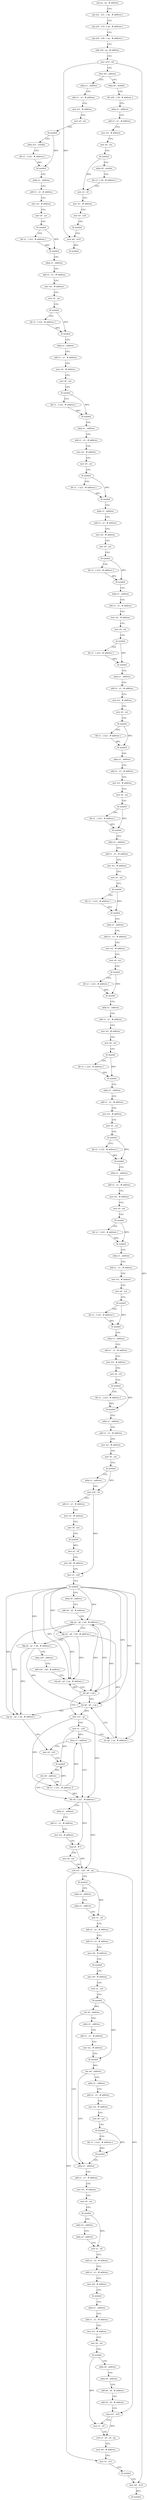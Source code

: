 digraph "func" {
"4199596" [label = "sub sp , sp , # address" ]
"4199600" [label = "stp x22 , x21 , [ sp , # address ]" ]
"4199604" [label = "stp x20 , x19 , [ sp , # address ]" ]
"4199608" [label = "stp x29 , x30 , [ sp , # address ]" ]
"4199612" [label = "add x29 , sp , # address" ]
"4199616" [label = "mov w19 , w0" ]
"4199620" [label = "cbnz w0 , address" ]
"4200452" [label = "adrp x8 , symbol" ]
"4199624" [label = "adrp x1 , address" ]
"4200456" [label = "ldr x20 , [ x8 , # address ]" ]
"4200460" [label = "adrp x1 , address" ]
"4200464" [label = "add x1 , x1 , # address" ]
"4200468" [label = "mov w2 , # address" ]
"4200472" [label = "mov x0 , xzr" ]
"4200476" [label = "bl symbol" ]
"4200480" [label = "adrp x8 , symbol" ]
"4200484" [label = "ldr x3 , [ x8 , # address ]" ]
"4200488" [label = "mov x2 , x0" ]
"4200492" [label = "mov w1 , # address" ]
"4200496" [label = "mov x0 , x20" ]
"4200500" [label = "bl symbol" ]
"4200504" [label = "mov w0 , w19" ]
"4200508" [label = "bl symbol" ]
"4199628" [label = "add x1 , x1 , # address" ]
"4199632" [label = "mov w2 , # address" ]
"4199636" [label = "mov x0 , xzr" ]
"4199640" [label = "bl symbol" ]
"4199644" [label = "adrp x22 , symbol" ]
"4199648" [label = "ldr x1 , [ x22 , # address ]" ]
"4199652" [label = "bl symbol" ]
"4199656" [label = "adrp x1 , address" ]
"4199660" [label = "add x1 , x1 , # address" ]
"4199664" [label = "mov w2 , # address" ]
"4199668" [label = "mov x0 , xzr" ]
"4199672" [label = "bl symbol" ]
"4199676" [label = "ldr x1 , [ x22 , # address ]" ]
"4199680" [label = "bl symbol" ]
"4199684" [label = "adrp x1 , address" ]
"4199688" [label = "add x1 , x1 , # address" ]
"4199692" [label = "mov w2 , # address" ]
"4199696" [label = "mov x0 , xzr" ]
"4199700" [label = "bl symbol" ]
"4199704" [label = "ldr x1 , [ x22 , # address ]" ]
"4199708" [label = "bl symbol" ]
"4199712" [label = "adrp x1 , address" ]
"4199716" [label = "add x1 , x1 , # address" ]
"4199720" [label = "mov w2 , # address" ]
"4199724" [label = "mov x0 , xzr" ]
"4199728" [label = "bl symbol" ]
"4199732" [label = "ldr x1 , [ x22 , # address ]" ]
"4199736" [label = "bl symbol" ]
"4199740" [label = "adrp x1 , address" ]
"4199744" [label = "add x1 , x1 , # address" ]
"4199748" [label = "mov w2 , # address" ]
"4199752" [label = "mov x0 , xzr" ]
"4199756" [label = "bl symbol" ]
"4199760" [label = "ldr x1 , [ x22 , # address ]" ]
"4199764" [label = "bl symbol" ]
"4199768" [label = "adrp x1 , address" ]
"4199772" [label = "add x1 , x1 , # address" ]
"4199776" [label = "mov w2 , # address" ]
"4199780" [label = "mov x0 , xzr" ]
"4199784" [label = "bl symbol" ]
"4199788" [label = "ldr x1 , [ x22 , # address ]" ]
"4199792" [label = "bl symbol" ]
"4199796" [label = "adrp x1 , address" ]
"4199800" [label = "add x1 , x1 , # address" ]
"4199804" [label = "mov w2 , # address" ]
"4199808" [label = "mov x0 , xzr" ]
"4199812" [label = "bl symbol" ]
"4199816" [label = "ldr x1 , [ x22 , # address ]" ]
"4199820" [label = "bl symbol" ]
"4199824" [label = "adrp x1 , address" ]
"4199828" [label = "add x1 , x1 , # address" ]
"4199832" [label = "mov w2 , # address" ]
"4199836" [label = "mov x0 , xzr" ]
"4199840" [label = "bl symbol" ]
"4199844" [label = "ldr x1 , [ x22 , # address ]" ]
"4199848" [label = "bl symbol" ]
"4199852" [label = "adrp x1 , address" ]
"4199856" [label = "add x1 , x1 , # address" ]
"4199860" [label = "mov w2 , # address" ]
"4199864" [label = "mov x0 , xzr" ]
"4199868" [label = "bl symbol" ]
"4199872" [label = "ldr x1 , [ x22 , # address ]" ]
"4199876" [label = "bl symbol" ]
"4199880" [label = "adrp x1 , address" ]
"4199884" [label = "add x1 , x1 , # address" ]
"4199888" [label = "mov w2 , # address" ]
"4199892" [label = "mov x0 , xzr" ]
"4199896" [label = "bl symbol" ]
"4199900" [label = "ldr x1 , [ x22 , # address ]" ]
"4199904" [label = "bl symbol" ]
"4199908" [label = "adrp x1 , address" ]
"4199912" [label = "add x1 , x1 , # address" ]
"4199916" [label = "mov w2 , # address" ]
"4199920" [label = "mov x0 , xzr" ]
"4199924" [label = "bl symbol" ]
"4199928" [label = "ldr x1 , [ x22 , # address ]" ]
"4199932" [label = "bl symbol" ]
"4199936" [label = "adrp x1 , address" ]
"4199940" [label = "add x1 , x1 , # address" ]
"4199944" [label = "mov w2 , # address" ]
"4199948" [label = "mov x0 , xzr" ]
"4199952" [label = "bl symbol" ]
"4199956" [label = "ldr x1 , [ x22 , # address ]" ]
"4199960" [label = "bl symbol" ]
"4199964" [label = "adrp x1 , address" ]
"4199968" [label = "add x1 , x1 , # address" ]
"4199972" [label = "mov w2 , # address" ]
"4199976" [label = "mov x0 , xzr" ]
"4199980" [label = "bl symbol" ]
"4199984" [label = "ldr x1 , [ x22 , # address ]" ]
"4199988" [label = "bl symbol" ]
"4199992" [label = "adrp x1 , address" ]
"4199996" [label = "add x1 , x1 , # address" ]
"4200000" [label = "mov w2 , # address" ]
"4200004" [label = "mov x0 , xzr" ]
"4200008" [label = "bl symbol" ]
"4200012" [label = "ldr x1 , [ x22 , # address ]" ]
"4200016" [label = "bl symbol" ]
"4200020" [label = "adrp x1 , address" ]
"4200024" [label = "add x1 , x1 , # address" ]
"4200028" [label = "mov w2 , # address" ]
"4200032" [label = "mov x0 , xzr" ]
"4200036" [label = "bl symbol" ]
"4200040" [label = "ldr x1 , [ x22 , # address ]" ]
"4200044" [label = "bl symbol" ]
"4200048" [label = "adrp x1 , address" ]
"4200052" [label = "add x1 , x1 , # address" ]
"4200056" [label = "mov w2 , # address" ]
"4200060" [label = "mov x0 , xzr" ]
"4200064" [label = "bl symbol" ]
"4200068" [label = "ldr x1 , [ x22 , # address ]" ]
"4200072" [label = "bl symbol" ]
"4200076" [label = "adrp x1 , address" ]
"4200080" [label = "add x1 , x1 , # address" ]
"4200084" [label = "mov w2 , # address" ]
"4200088" [label = "mov x0 , xzr" ]
"4200092" [label = "bl symbol" ]
"4200096" [label = "adrp x1 , address" ]
"4200100" [label = "mov x20 , x0" ]
"4200104" [label = "add x1 , x1 , # address" ]
"4200108" [label = "mov w2 , # address" ]
"4200112" [label = "mov x0 , xzr" ]
"4200116" [label = "bl symbol" ]
"4200120" [label = "mov x2 , x0" ]
"4200124" [label = "mov w0 , # address" ]
"4200128" [label = "mov x1 , x20" ]
"4200132" [label = "bl symbol" ]
"4200136" [label = "adrp x8 , address" ]
"4200140" [label = "add x8 , x8 , # address" ]
"4200144" [label = "ldp q2 , q0 , [ x8 , # address ]" ]
"4200148" [label = "ldp q3 , q4 , [ x8 , # address ]" ]
"4200152" [label = "ldp q5 , q1 , [ x8 , # address ]" ]
"4200156" [label = "adrp x20 , address" ]
"4200160" [label = "add x20 , x20 , # address" ]
"4200164" [label = "stp q0 , q3 , [ sp , # address ]" ]
"4200168" [label = "ldr q0 , [ x8 ]" ]
"4200172" [label = "mov x21 , sp" ]
"4200176" [label = "mov x1 , x20" ]
"4200180" [label = "str q4 , [ sp , # address ]" ]
"4200184" [label = "stp q0 , q5 , [ sp ]" ]
"4200188" [label = "stp q1 , q2 , [ sp , # address ]" ]
"4200192" [label = "mov x0 , x20" ]
"4200212" [label = "ldr x8 , [ x21 , # address ]" ]
"4200216" [label = "adrp x1 , address" ]
"4200220" [label = "add x1 , x1 , # address" ]
"4200224" [label = "mov w2 , # address" ]
"4200228" [label = "cmp x8 , # 0" ]
"4200232" [label = "mov x0 , xzr" ]
"4200236" [label = "csel x21 , x20 , x8 , eq" ]
"4200240" [label = "bl symbol" ]
"4200244" [label = "adrp x2 , address" ]
"4200248" [label = "adrp x3 , address" ]
"4200252" [label = "mov x1 , x0" ]
"4200256" [label = "add x2 , x2 , # address" ]
"4200260" [label = "add x3 , x3 , # address" ]
"4200264" [label = "mov w0 , # address" ]
"4200268" [label = "bl symbol" ]
"4200272" [label = "mov w0 , # address" ]
"4200276" [label = "mov x1 , xzr" ]
"4200280" [label = "bl symbol" ]
"4200284" [label = "cbz x0 , address" ]
"4200336" [label = "adrp x1 , address" ]
"4200288" [label = "adrp x1 , address" ]
"4200204" [label = "ldr x1 , [ x21 , # address ]!" ]
"4200208" [label = "cbnz x1 , address" ]
"4200340" [label = "add x1 , x1 , # address" ]
"4200344" [label = "mov w2 , # address" ]
"4200348" [label = "mov x0 , xzr" ]
"4200352" [label = "bl symbol" ]
"4200356" [label = "adrp x2 , address" ]
"4200360" [label = "adrp x3 , address" ]
"4200364" [label = "mov x1 , x0" ]
"4200368" [label = "add x2 , x2 , # address" ]
"4200372" [label = "add x3 , x3 , # address" ]
"4200376" [label = "mov w0 , # address" ]
"4200380" [label = "bl symbol" ]
"4200384" [label = "adrp x1 , address" ]
"4200388" [label = "add x1 , x1 , # address" ]
"4200392" [label = "mov w2 , # address" ]
"4200396" [label = "mov x0 , xzr" ]
"4200400" [label = "bl symbol" ]
"4200404" [label = "adrp x8 , address" ]
"4200408" [label = "adrp x9 , address" ]
"4200412" [label = "add x8 , x8 , # address" ]
"4200416" [label = "add x9 , x9 , # address" ]
"4200420" [label = "cmp x21 , x20" ]
"4200424" [label = "mov x1 , x0" ]
"4200428" [label = "csel x3 , x9 , x8 , eq" ]
"4200432" [label = "mov w0 , # address" ]
"4200436" [label = "mov x2 , x21" ]
"4200440" [label = "bl symbol" ]
"4200444" [label = "mov w0 , w19" ]
"4200448" [label = "bl symbol" ]
"4200292" [label = "add x1 , x1 , # address" ]
"4200296" [label = "mov w2 , # address" ]
"4200300" [label = "bl symbol" ]
"4200304" [label = "cbz w0 , address" ]
"4200308" [label = "adrp x1 , address" ]
"4200196" [label = "bl symbol" ]
"4200200" [label = "cbz w0 , address" ]
"4200312" [label = "add x1 , x1 , # address" ]
"4200316" [label = "mov w2 , # address" ]
"4200320" [label = "mov x0 , xzr" ]
"4200324" [label = "bl symbol" ]
"4200328" [label = "ldr x1 , [ x22 , # address ]" ]
"4200332" [label = "bl symbol" ]
"4199596" -> "4199600" [ label = "CFG" ]
"4199600" -> "4199604" [ label = "CFG" ]
"4199604" -> "4199608" [ label = "CFG" ]
"4199608" -> "4199612" [ label = "CFG" ]
"4199612" -> "4199616" [ label = "CFG" ]
"4199616" -> "4199620" [ label = "CFG" ]
"4199616" -> "4200504" [ label = "DFG" ]
"4199616" -> "4200444" [ label = "DFG" ]
"4199620" -> "4200452" [ label = "CFG" ]
"4199620" -> "4199624" [ label = "CFG" ]
"4200452" -> "4200456" [ label = "CFG" ]
"4199624" -> "4199628" [ label = "CFG" ]
"4200456" -> "4200460" [ label = "CFG" ]
"4200460" -> "4200464" [ label = "CFG" ]
"4200464" -> "4200468" [ label = "CFG" ]
"4200468" -> "4200472" [ label = "CFG" ]
"4200472" -> "4200476" [ label = "CFG" ]
"4200476" -> "4200480" [ label = "CFG" ]
"4200476" -> "4200488" [ label = "DFG" ]
"4200480" -> "4200484" [ label = "CFG" ]
"4200484" -> "4200488" [ label = "CFG" ]
"4200488" -> "4200492" [ label = "CFG" ]
"4200492" -> "4200496" [ label = "CFG" ]
"4200496" -> "4200500" [ label = "CFG" ]
"4200500" -> "4200504" [ label = "CFG" ]
"4200504" -> "4200508" [ label = "DFG" ]
"4199628" -> "4199632" [ label = "CFG" ]
"4199632" -> "4199636" [ label = "CFG" ]
"4199636" -> "4199640" [ label = "CFG" ]
"4199640" -> "4199644" [ label = "CFG" ]
"4199640" -> "4199652" [ label = "DFG" ]
"4199644" -> "4199648" [ label = "CFG" ]
"4199648" -> "4199652" [ label = "DFG" ]
"4199652" -> "4199656" [ label = "CFG" ]
"4199656" -> "4199660" [ label = "CFG" ]
"4199660" -> "4199664" [ label = "CFG" ]
"4199664" -> "4199668" [ label = "CFG" ]
"4199668" -> "4199672" [ label = "CFG" ]
"4199672" -> "4199676" [ label = "CFG" ]
"4199672" -> "4199680" [ label = "DFG" ]
"4199676" -> "4199680" [ label = "DFG" ]
"4199680" -> "4199684" [ label = "CFG" ]
"4199684" -> "4199688" [ label = "CFG" ]
"4199688" -> "4199692" [ label = "CFG" ]
"4199692" -> "4199696" [ label = "CFG" ]
"4199696" -> "4199700" [ label = "CFG" ]
"4199700" -> "4199704" [ label = "CFG" ]
"4199700" -> "4199708" [ label = "DFG" ]
"4199704" -> "4199708" [ label = "DFG" ]
"4199708" -> "4199712" [ label = "CFG" ]
"4199712" -> "4199716" [ label = "CFG" ]
"4199716" -> "4199720" [ label = "CFG" ]
"4199720" -> "4199724" [ label = "CFG" ]
"4199724" -> "4199728" [ label = "CFG" ]
"4199728" -> "4199732" [ label = "CFG" ]
"4199728" -> "4199736" [ label = "DFG" ]
"4199732" -> "4199736" [ label = "DFG" ]
"4199736" -> "4199740" [ label = "CFG" ]
"4199740" -> "4199744" [ label = "CFG" ]
"4199744" -> "4199748" [ label = "CFG" ]
"4199748" -> "4199752" [ label = "CFG" ]
"4199752" -> "4199756" [ label = "CFG" ]
"4199756" -> "4199760" [ label = "CFG" ]
"4199756" -> "4199764" [ label = "DFG" ]
"4199760" -> "4199764" [ label = "DFG" ]
"4199764" -> "4199768" [ label = "CFG" ]
"4199768" -> "4199772" [ label = "CFG" ]
"4199772" -> "4199776" [ label = "CFG" ]
"4199776" -> "4199780" [ label = "CFG" ]
"4199780" -> "4199784" [ label = "CFG" ]
"4199784" -> "4199788" [ label = "CFG" ]
"4199784" -> "4199792" [ label = "DFG" ]
"4199788" -> "4199792" [ label = "DFG" ]
"4199792" -> "4199796" [ label = "CFG" ]
"4199796" -> "4199800" [ label = "CFG" ]
"4199800" -> "4199804" [ label = "CFG" ]
"4199804" -> "4199808" [ label = "CFG" ]
"4199808" -> "4199812" [ label = "CFG" ]
"4199812" -> "4199816" [ label = "CFG" ]
"4199812" -> "4199820" [ label = "DFG" ]
"4199816" -> "4199820" [ label = "DFG" ]
"4199820" -> "4199824" [ label = "CFG" ]
"4199824" -> "4199828" [ label = "CFG" ]
"4199828" -> "4199832" [ label = "CFG" ]
"4199832" -> "4199836" [ label = "CFG" ]
"4199836" -> "4199840" [ label = "CFG" ]
"4199840" -> "4199844" [ label = "CFG" ]
"4199840" -> "4199848" [ label = "DFG" ]
"4199844" -> "4199848" [ label = "DFG" ]
"4199848" -> "4199852" [ label = "CFG" ]
"4199852" -> "4199856" [ label = "CFG" ]
"4199856" -> "4199860" [ label = "CFG" ]
"4199860" -> "4199864" [ label = "CFG" ]
"4199864" -> "4199868" [ label = "CFG" ]
"4199868" -> "4199872" [ label = "CFG" ]
"4199868" -> "4199876" [ label = "DFG" ]
"4199872" -> "4199876" [ label = "DFG" ]
"4199876" -> "4199880" [ label = "CFG" ]
"4199880" -> "4199884" [ label = "CFG" ]
"4199884" -> "4199888" [ label = "CFG" ]
"4199888" -> "4199892" [ label = "CFG" ]
"4199892" -> "4199896" [ label = "CFG" ]
"4199896" -> "4199900" [ label = "CFG" ]
"4199896" -> "4199904" [ label = "DFG" ]
"4199900" -> "4199904" [ label = "DFG" ]
"4199904" -> "4199908" [ label = "CFG" ]
"4199908" -> "4199912" [ label = "CFG" ]
"4199912" -> "4199916" [ label = "CFG" ]
"4199916" -> "4199920" [ label = "CFG" ]
"4199920" -> "4199924" [ label = "CFG" ]
"4199924" -> "4199928" [ label = "CFG" ]
"4199924" -> "4199932" [ label = "DFG" ]
"4199928" -> "4199932" [ label = "DFG" ]
"4199932" -> "4199936" [ label = "CFG" ]
"4199936" -> "4199940" [ label = "CFG" ]
"4199940" -> "4199944" [ label = "CFG" ]
"4199944" -> "4199948" [ label = "CFG" ]
"4199948" -> "4199952" [ label = "CFG" ]
"4199952" -> "4199956" [ label = "CFG" ]
"4199952" -> "4199960" [ label = "DFG" ]
"4199956" -> "4199960" [ label = "DFG" ]
"4199960" -> "4199964" [ label = "CFG" ]
"4199964" -> "4199968" [ label = "CFG" ]
"4199968" -> "4199972" [ label = "CFG" ]
"4199972" -> "4199976" [ label = "CFG" ]
"4199976" -> "4199980" [ label = "CFG" ]
"4199980" -> "4199984" [ label = "CFG" ]
"4199980" -> "4199988" [ label = "DFG" ]
"4199984" -> "4199988" [ label = "DFG" ]
"4199988" -> "4199992" [ label = "CFG" ]
"4199992" -> "4199996" [ label = "CFG" ]
"4199996" -> "4200000" [ label = "CFG" ]
"4200000" -> "4200004" [ label = "CFG" ]
"4200004" -> "4200008" [ label = "CFG" ]
"4200008" -> "4200012" [ label = "CFG" ]
"4200008" -> "4200016" [ label = "DFG" ]
"4200012" -> "4200016" [ label = "DFG" ]
"4200016" -> "4200020" [ label = "CFG" ]
"4200020" -> "4200024" [ label = "CFG" ]
"4200024" -> "4200028" [ label = "CFG" ]
"4200028" -> "4200032" [ label = "CFG" ]
"4200032" -> "4200036" [ label = "CFG" ]
"4200036" -> "4200040" [ label = "CFG" ]
"4200036" -> "4200044" [ label = "DFG" ]
"4200040" -> "4200044" [ label = "DFG" ]
"4200044" -> "4200048" [ label = "CFG" ]
"4200048" -> "4200052" [ label = "CFG" ]
"4200052" -> "4200056" [ label = "CFG" ]
"4200056" -> "4200060" [ label = "CFG" ]
"4200060" -> "4200064" [ label = "CFG" ]
"4200064" -> "4200068" [ label = "CFG" ]
"4200064" -> "4200072" [ label = "DFG" ]
"4200068" -> "4200072" [ label = "DFG" ]
"4200072" -> "4200076" [ label = "CFG" ]
"4200076" -> "4200080" [ label = "CFG" ]
"4200080" -> "4200084" [ label = "CFG" ]
"4200084" -> "4200088" [ label = "CFG" ]
"4200088" -> "4200092" [ label = "CFG" ]
"4200092" -> "4200096" [ label = "CFG" ]
"4200092" -> "4200100" [ label = "DFG" ]
"4200096" -> "4200100" [ label = "CFG" ]
"4200100" -> "4200104" [ label = "CFG" ]
"4200100" -> "4200128" [ label = "DFG" ]
"4200104" -> "4200108" [ label = "CFG" ]
"4200108" -> "4200112" [ label = "CFG" ]
"4200112" -> "4200116" [ label = "CFG" ]
"4200116" -> "4200120" [ label = "DFG" ]
"4200120" -> "4200124" [ label = "CFG" ]
"4200124" -> "4200128" [ label = "CFG" ]
"4200128" -> "4200132" [ label = "CFG" ]
"4200132" -> "4200136" [ label = "CFG" ]
"4200132" -> "4200144" [ label = "DFG" ]
"4200132" -> "4200164" [ label = "DFG" ]
"4200132" -> "4200168" [ label = "DFG" ]
"4200132" -> "4200184" [ label = "DFG" ]
"4200132" -> "4200152" [ label = "DFG" ]
"4200132" -> "4200188" [ label = "DFG" ]
"4200132" -> "4200148" [ label = "DFG" ]
"4200132" -> "4200180" [ label = "DFG" ]
"4200136" -> "4200140" [ label = "CFG" ]
"4200140" -> "4200144" [ label = "CFG" ]
"4200144" -> "4200148" [ label = "CFG" ]
"4200144" -> "4200164" [ label = "DFG" ]
"4200144" -> "4200168" [ label = "DFG" ]
"4200144" -> "4200184" [ label = "DFG" ]
"4200144" -> "4200188" [ label = "DFG" ]
"4200148" -> "4200152" [ label = "CFG" ]
"4200148" -> "4200164" [ label = "DFG" ]
"4200148" -> "4200180" [ label = "DFG" ]
"4200152" -> "4200156" [ label = "CFG" ]
"4200152" -> "4200184" [ label = "DFG" ]
"4200152" -> "4200188" [ label = "DFG" ]
"4200156" -> "4200160" [ label = "CFG" ]
"4200160" -> "4200164" [ label = "CFG" ]
"4200164" -> "4200168" [ label = "CFG" ]
"4200168" -> "4200172" [ label = "CFG" ]
"4200168" -> "4200144" [ label = "DFG" ]
"4200168" -> "4200164" [ label = "DFG" ]
"4200168" -> "4200184" [ label = "DFG" ]
"4200172" -> "4200176" [ label = "CFG" ]
"4200172" -> "4200212" [ label = "DFG" ]
"4200172" -> "4200204" [ label = "DFG" ]
"4200176" -> "4200180" [ label = "CFG" ]
"4200176" -> "4200196" [ label = "DFG" ]
"4200176" -> "4200208" [ label = "DFG" ]
"4200180" -> "4200184" [ label = "CFG" ]
"4200184" -> "4200188" [ label = "CFG" ]
"4200184" -> "4200172" [ label = "DFG" ]
"4200188" -> "4200192" [ label = "CFG" ]
"4200192" -> "4200196" [ label = "CFG" ]
"4200212" -> "4200216" [ label = "CFG" ]
"4200212" -> "4200228" [ label = "DFG" ]
"4200212" -> "4200236" [ label = "DFG" ]
"4200216" -> "4200220" [ label = "CFG" ]
"4200220" -> "4200224" [ label = "CFG" ]
"4200224" -> "4200228" [ label = "CFG" ]
"4200228" -> "4200232" [ label = "CFG" ]
"4200228" -> "4200236" [ label = "DFG" ]
"4200232" -> "4200236" [ label = "CFG" ]
"4200236" -> "4200240" [ label = "CFG" ]
"4200236" -> "4200420" [ label = "DFG" ]
"4200236" -> "4200436" [ label = "DFG" ]
"4200240" -> "4200244" [ label = "CFG" ]
"4200240" -> "4200252" [ label = "DFG" ]
"4200244" -> "4200248" [ label = "CFG" ]
"4200248" -> "4200252" [ label = "CFG" ]
"4200252" -> "4200256" [ label = "CFG" ]
"4200256" -> "4200260" [ label = "CFG" ]
"4200260" -> "4200264" [ label = "CFG" ]
"4200264" -> "4200268" [ label = "CFG" ]
"4200268" -> "4200272" [ label = "CFG" ]
"4200272" -> "4200276" [ label = "CFG" ]
"4200276" -> "4200280" [ label = "CFG" ]
"4200280" -> "4200284" [ label = "DFG" ]
"4200280" -> "4200300" [ label = "DFG" ]
"4200284" -> "4200336" [ label = "CFG" ]
"4200284" -> "4200288" [ label = "CFG" ]
"4200336" -> "4200340" [ label = "CFG" ]
"4200288" -> "4200292" [ label = "CFG" ]
"4200204" -> "4200208" [ label = "DFG" ]
"4200204" -> "4200196" [ label = "DFG" ]
"4200204" -> "4200212" [ label = "DFG" ]
"4200208" -> "4200192" [ label = "CFG" ]
"4200208" -> "4200212" [ label = "CFG" ]
"4200340" -> "4200344" [ label = "CFG" ]
"4200344" -> "4200348" [ label = "CFG" ]
"4200348" -> "4200352" [ label = "CFG" ]
"4200352" -> "4200356" [ label = "CFG" ]
"4200352" -> "4200364" [ label = "DFG" ]
"4200356" -> "4200360" [ label = "CFG" ]
"4200360" -> "4200364" [ label = "CFG" ]
"4200364" -> "4200368" [ label = "CFG" ]
"4200368" -> "4200372" [ label = "CFG" ]
"4200372" -> "4200376" [ label = "CFG" ]
"4200376" -> "4200380" [ label = "CFG" ]
"4200380" -> "4200384" [ label = "CFG" ]
"4200384" -> "4200388" [ label = "CFG" ]
"4200388" -> "4200392" [ label = "CFG" ]
"4200392" -> "4200396" [ label = "CFG" ]
"4200396" -> "4200400" [ label = "CFG" ]
"4200400" -> "4200404" [ label = "CFG" ]
"4200400" -> "4200424" [ label = "DFG" ]
"4200404" -> "4200408" [ label = "CFG" ]
"4200408" -> "4200412" [ label = "CFG" ]
"4200412" -> "4200416" [ label = "CFG" ]
"4200416" -> "4200420" [ label = "CFG" ]
"4200420" -> "4200424" [ label = "CFG" ]
"4200420" -> "4200428" [ label = "DFG" ]
"4200424" -> "4200428" [ label = "CFG" ]
"4200428" -> "4200432" [ label = "CFG" ]
"4200432" -> "4200436" [ label = "CFG" ]
"4200436" -> "4200440" [ label = "CFG" ]
"4200440" -> "4200444" [ label = "CFG" ]
"4200444" -> "4200448" [ label = "DFG" ]
"4200292" -> "4200296" [ label = "CFG" ]
"4200296" -> "4200300" [ label = "CFG" ]
"4200300" -> "4200304" [ label = "DFG" ]
"4200304" -> "4200336" [ label = "CFG" ]
"4200304" -> "4200308" [ label = "CFG" ]
"4200308" -> "4200312" [ label = "CFG" ]
"4200196" -> "4200200" [ label = "DFG" ]
"4200200" -> "4200212" [ label = "CFG" ]
"4200200" -> "4200204" [ label = "CFG" ]
"4200312" -> "4200316" [ label = "CFG" ]
"4200316" -> "4200320" [ label = "CFG" ]
"4200320" -> "4200324" [ label = "CFG" ]
"4200324" -> "4200328" [ label = "CFG" ]
"4200324" -> "4200332" [ label = "DFG" ]
"4200328" -> "4200332" [ label = "DFG" ]
"4200332" -> "4200336" [ label = "CFG" ]
}
